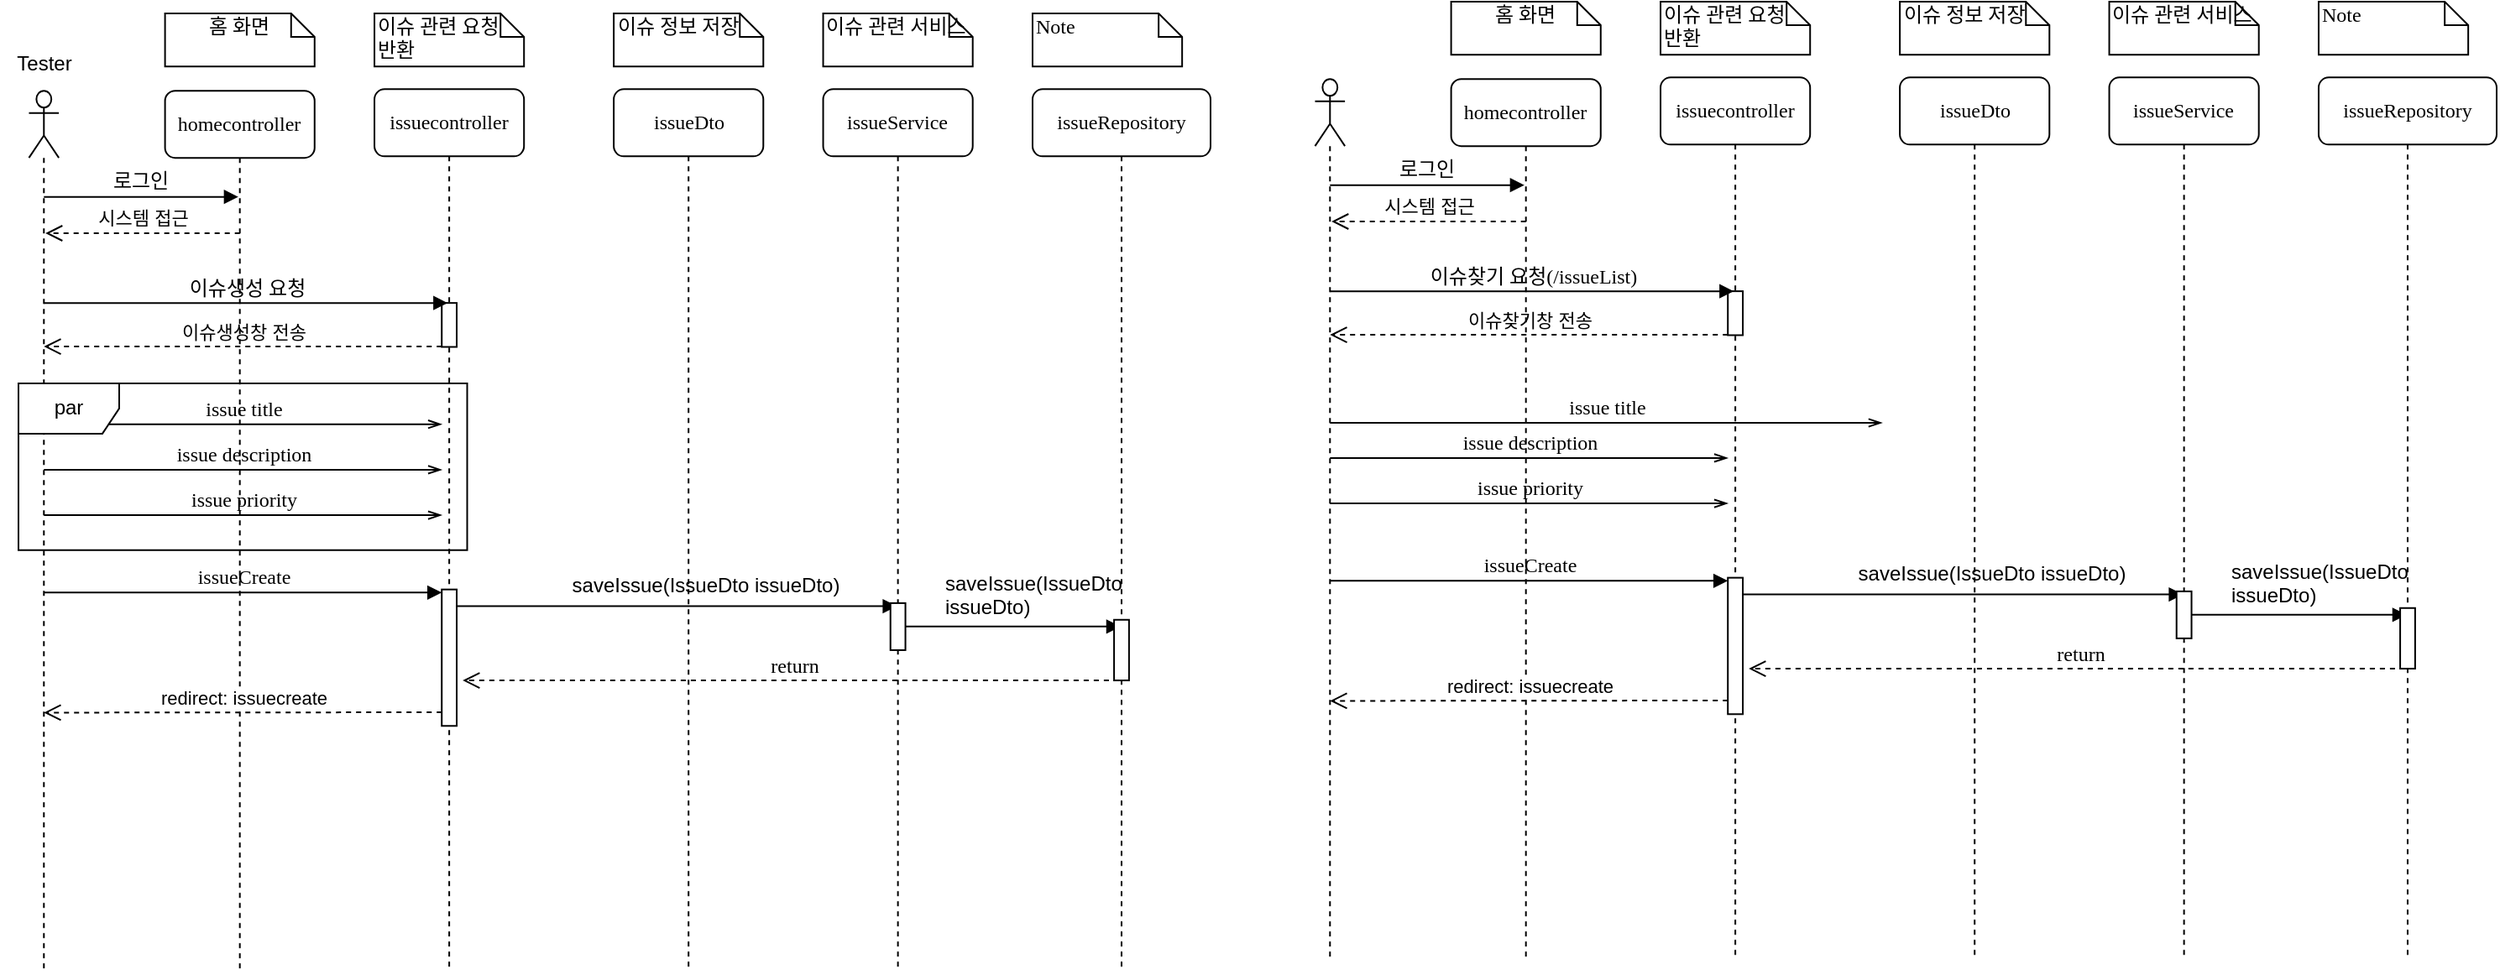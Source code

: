 <mxfile version="24.4.13" type="github">
  <diagram name="Page-1" id="13e1069c-82ec-6db2-03f1-153e76fe0fe0">
    <mxGraphModel dx="838" dy="1289" grid="0" gridSize="10" guides="1" tooltips="1" connect="1" arrows="1" fold="1" page="1" pageScale="1" pageWidth="1920" pageHeight="1200" background="none" math="0" shadow="0">
      <root>
        <mxCell id="0" />
        <mxCell id="1" parent="0" />
        <mxCell id="Uq8fsckJXWyvVGgmsuGW-111" value="" style="group" vertex="1" connectable="0" parent="1">
          <mxGeometry x="70" y="50" width="710" height="571" as="geometry" />
        </mxCell>
        <mxCell id="7baba1c4bc27f4b0-2" value="issuecontroller" style="shape=umlLifeline;perimeter=lifelinePerimeter;whiteSpace=wrap;html=1;container=1;collapsible=0;recursiveResize=0;outlineConnect=0;rounded=1;shadow=0;comic=0;labelBackgroundColor=none;strokeWidth=1;fontFamily=Verdana;fontSize=12;align=center;" parent="Uq8fsckJXWyvVGgmsuGW-111" vertex="1">
          <mxGeometry x="212.02" y="45.174" width="89.084" height="524.019" as="geometry" />
        </mxCell>
        <mxCell id="7baba1c4bc27f4b0-10" value="" style="html=1;points=[];perimeter=orthogonalPerimeter;rounded=0;shadow=0;comic=0;labelBackgroundColor=none;strokeWidth=1;fontFamily=Verdana;fontSize=12;align=center;" parent="7baba1c4bc27f4b0-2" vertex="1">
          <mxGeometry x="40.088" y="127.391" width="8.908" height="26.201" as="geometry" />
        </mxCell>
        <mxCell id="Uq8fsckJXWyvVGgmsuGW-14" value="이슈생성창 전송" style="html=1;verticalAlign=bottom;endArrow=open;dashed=1;endSize=8;curved=0;rounded=0;" edge="1" parent="7baba1c4bc27f4b0-2" target="Uq8fsckJXWyvVGgmsuGW-4">
          <mxGeometry relative="1" as="geometry">
            <mxPoint x="40.088" y="153.375" as="sourcePoint" />
            <mxPoint x="-75.7" y="153.375" as="targetPoint" />
          </mxGeometry>
        </mxCell>
        <mxCell id="Uq8fsckJXWyvVGgmsuGW-18" value="issue title" style="html=1;verticalAlign=bottom;endArrow=openThin;labelBackgroundColor=none;fontFamily=Verdana;fontSize=12;endFill=0;" edge="1" parent="7baba1c4bc27f4b0-2" source="Uq8fsckJXWyvVGgmsuGW-4">
          <mxGeometry relative="1" as="geometry">
            <mxPoint x="-200.439" y="199.669" as="sourcePoint" />
            <mxPoint x="40.088" y="199.669" as="targetPoint" />
          </mxGeometry>
        </mxCell>
        <mxCell id="Uq8fsckJXWyvVGgmsuGW-24" value="" style="html=1;points=[];perimeter=orthogonalPerimeter;rounded=0;shadow=0;comic=0;labelBackgroundColor=none;strokeWidth=1;fontFamily=Verdana;fontSize=12;align=center;" vertex="1" parent="7baba1c4bc27f4b0-2">
          <mxGeometry x="40.088" y="298.149" width="8.908" height="81.313" as="geometry" />
        </mxCell>
        <mxCell id="7baba1c4bc27f4b0-3" value="issueDto" style="shape=umlLifeline;perimeter=lifelinePerimeter;whiteSpace=wrap;html=1;container=1;collapsible=0;recursiveResize=0;outlineConnect=0;rounded=1;shadow=0;comic=0;labelBackgroundColor=none;strokeWidth=1;fontFamily=Verdana;fontSize=12;align=center;" parent="Uq8fsckJXWyvVGgmsuGW-111" vertex="1">
          <mxGeometry x="354.555" y="45.174" width="89.084" height="524.019" as="geometry" />
        </mxCell>
        <mxCell id="Uq8fsckJXWyvVGgmsuGW-28" value="" style="endArrow=block;endFill=1;html=1;edgeStyle=orthogonalEdgeStyle;align=left;verticalAlign=top;rounded=0;" edge="1" parent="7baba1c4bc27f4b0-3" target="7baba1c4bc27f4b0-4">
          <mxGeometry x="-1" relative="1" as="geometry">
            <mxPoint x="-93.538" y="308.087" as="sourcePoint" />
            <mxPoint x="22.271" y="308.087" as="targetPoint" />
            <Array as="points">
              <mxPoint x="-93.538" y="308.991" />
            </Array>
          </mxGeometry>
        </mxCell>
        <mxCell id="7baba1c4bc27f4b0-4" value="issueService" style="shape=umlLifeline;perimeter=lifelinePerimeter;whiteSpace=wrap;html=1;container=1;collapsible=0;recursiveResize=0;outlineConnect=0;rounded=1;shadow=0;comic=0;labelBackgroundColor=none;strokeWidth=1;fontFamily=Verdana;fontSize=12;align=center;" parent="Uq8fsckJXWyvVGgmsuGW-111" vertex="1">
          <mxGeometry x="479.272" y="45.174" width="89.084" height="524.019" as="geometry" />
        </mxCell>
        <mxCell id="7baba1c4bc27f4b0-22" value="" style="html=1;points=[];perimeter=orthogonalPerimeter;rounded=0;shadow=0;comic=0;labelBackgroundColor=none;strokeWidth=1;fontFamily=Verdana;fontSize=12;align=center;" parent="7baba1c4bc27f4b0-4" vertex="1">
          <mxGeometry x="40.088" y="306.28" width="8.908" height="28.008" as="geometry" />
        </mxCell>
        <mxCell id="Uq8fsckJXWyvVGgmsuGW-25" value="" style="group" vertex="1" connectable="0" parent="7baba1c4bc27f4b0-4">
          <mxGeometry x="-190.64" y="288.21" width="195.985" height="18.07" as="geometry" />
        </mxCell>
        <mxCell id="Uq8fsckJXWyvVGgmsuGW-27" value="saveIssue(IssueDto issueDto)" style="text;strokeColor=none;align=center;fillColor=none;html=1;verticalAlign=middle;whiteSpace=wrap;rounded=0;" vertex="1" parent="Uq8fsckJXWyvVGgmsuGW-25">
          <mxGeometry x="36.524" y="-1.807" width="169.26" height="18.07" as="geometry" />
        </mxCell>
        <mxCell id="7baba1c4bc27f4b0-5" value="issueRepository" style="shape=umlLifeline;perimeter=lifelinePerimeter;whiteSpace=wrap;html=1;container=1;collapsible=0;recursiveResize=0;outlineConnect=0;rounded=1;shadow=0;comic=0;labelBackgroundColor=none;strokeWidth=1;fontFamily=Verdana;fontSize=12;align=center;" parent="Uq8fsckJXWyvVGgmsuGW-111" vertex="1">
          <mxGeometry x="603.99" y="45.174" width="106.01" height="524.019" as="geometry" />
        </mxCell>
        <mxCell id="Uq8fsckJXWyvVGgmsuGW-33" value="" style="endArrow=block;endFill=1;html=1;edgeStyle=orthogonalEdgeStyle;align=left;verticalAlign=top;rounded=0;" edge="1" parent="7baba1c4bc27f4b0-5" target="7baba1c4bc27f4b0-5">
          <mxGeometry x="-1" relative="1" as="geometry">
            <mxPoint x="-75.721" y="320.257" as="sourcePoint" />
            <mxPoint x="187.077" y="320.257" as="targetPoint" />
            <Array as="points">
              <mxPoint x="-0.891" y="320.736" />
              <mxPoint x="-0.891" y="320.736" />
            </Array>
          </mxGeometry>
        </mxCell>
        <mxCell id="7baba1c4bc27f4b0-25" value="" style="html=1;points=[];perimeter=orthogonalPerimeter;rounded=0;shadow=0;comic=0;labelBackgroundColor=none;strokeColor=#000000;strokeWidth=1;fillColor=#FFFFFF;fontFamily=Verdana;fontSize=12;fontColor=#000000;align=center;" parent="7baba1c4bc27f4b0-5" vertex="1">
          <mxGeometry x="48.551" y="316.218" width="8.908" height="36.139" as="geometry" />
        </mxCell>
        <mxCell id="7baba1c4bc27f4b0-30" value="return" style="html=1;verticalAlign=bottom;endArrow=open;dashed=1;endSize=8;labelBackgroundColor=none;fontFamily=Verdana;fontSize=12;edgeStyle=elbowEdgeStyle;elbow=vertical;" parent="7baba1c4bc27f4b0-5" edge="1">
          <mxGeometry relative="1" as="geometry">
            <mxPoint x="-339.41" y="353.261" as="targetPoint" />
            <Array as="points">
              <mxPoint x="-209.793" y="352.358" />
            </Array>
            <mxPoint x="57.459" y="352.358" as="sourcePoint" />
          </mxGeometry>
        </mxCell>
        <mxCell id="7baba1c4bc27f4b0-8" value="homecontroller" style="shape=umlLifeline;perimeter=lifelinePerimeter;whiteSpace=wrap;html=1;container=1;collapsible=0;recursiveResize=0;outlineConnect=0;rounded=1;shadow=0;comic=0;labelBackgroundColor=none;strokeWidth=1;fontFamily=Verdana;fontSize=12;align=center;" parent="Uq8fsckJXWyvVGgmsuGW-111" vertex="1">
          <mxGeometry x="87.302" y="46.078" width="89.084" height="524.019" as="geometry" />
        </mxCell>
        <mxCell id="Uq8fsckJXWyvVGgmsuGW-9" value="시스템 접근" style="html=1;verticalAlign=bottom;endArrow=open;dashed=1;endSize=8;curved=0;rounded=0;" edge="1" parent="7baba1c4bc27f4b0-8">
          <mxGeometry relative="1" as="geometry">
            <mxPoint x="44.542" y="84.927" as="sourcePoint" />
            <mxPoint x="-71.246" y="84.927" as="targetPoint" />
          </mxGeometry>
        </mxCell>
        <mxCell id="Uq8fsckJXWyvVGgmsuGW-16" value="이슈생성 요청" style="html=1;verticalAlign=bottom;endArrow=block;labelBackgroundColor=none;fontFamily=Verdana;fontSize=12;" edge="1" parent="7baba1c4bc27f4b0-8">
          <mxGeometry relative="1" as="geometry">
            <mxPoint x="-72.158" y="126.487" as="sourcePoint" />
            <mxPoint x="168.369" y="126.487" as="targetPoint" />
          </mxGeometry>
        </mxCell>
        <mxCell id="Uq8fsckJXWyvVGgmsuGW-21" value="issue priority" style="html=1;verticalAlign=bottom;endArrow=openThin;labelBackgroundColor=none;fontFamily=Verdana;fontSize=12;endFill=0;" edge="1" parent="7baba1c4bc27f4b0-8">
          <mxGeometry relative="1" as="geometry">
            <mxPoint x="-72.158" y="252.975" as="sourcePoint" />
            <mxPoint x="164.806" y="252.975" as="targetPoint" />
          </mxGeometry>
        </mxCell>
        <mxCell id="7baba1c4bc27f4b0-40" value="홈 화면" style="shape=note;whiteSpace=wrap;html=1;size=14;verticalAlign=top;align=center;spacingTop=-6;rounded=0;shadow=0;comic=0;labelBackgroundColor=none;strokeWidth=1;fontFamily=Verdana;fontSize=12" parent="Uq8fsckJXWyvVGgmsuGW-111" vertex="1">
          <mxGeometry x="87.302" width="89.084" height="31.622" as="geometry" />
        </mxCell>
        <mxCell id="7baba1c4bc27f4b0-41" value="&lt;div&gt;이슈 관련 요청&lt;/div&gt;&lt;div&gt;반환&lt;br&gt;&lt;/div&gt;" style="shape=note;whiteSpace=wrap;html=1;size=14;verticalAlign=top;align=left;spacingTop=-6;rounded=0;shadow=0;comic=0;labelBackgroundColor=none;strokeWidth=1;fontFamily=Verdana;fontSize=12" parent="Uq8fsckJXWyvVGgmsuGW-111" vertex="1">
          <mxGeometry x="212.02" width="89.084" height="31.622" as="geometry" />
        </mxCell>
        <mxCell id="7baba1c4bc27f4b0-42" value="이슈 정보 저장" style="shape=note;whiteSpace=wrap;html=1;size=14;verticalAlign=top;align=left;spacingTop=-6;rounded=0;shadow=0;comic=0;labelBackgroundColor=none;strokeWidth=1;fontFamily=Verdana;fontSize=12" parent="Uq8fsckJXWyvVGgmsuGW-111" vertex="1">
          <mxGeometry x="354.555" width="89.084" height="31.622" as="geometry" />
        </mxCell>
        <mxCell id="7baba1c4bc27f4b0-43" value="이슈 관련 서비스" style="shape=note;whiteSpace=wrap;html=1;size=14;verticalAlign=top;align=left;spacingTop=-6;rounded=0;shadow=0;comic=0;labelBackgroundColor=none;strokeWidth=1;fontFamily=Verdana;fontSize=12" parent="Uq8fsckJXWyvVGgmsuGW-111" vertex="1">
          <mxGeometry x="479.272" width="89.084" height="31.622" as="geometry" />
        </mxCell>
        <mxCell id="7baba1c4bc27f4b0-44" value="Note" style="shape=note;whiteSpace=wrap;html=1;size=14;verticalAlign=top;align=left;spacingTop=-6;rounded=0;shadow=0;comic=0;labelBackgroundColor=none;strokeWidth=1;fontFamily=Verdana;fontSize=12" parent="Uq8fsckJXWyvVGgmsuGW-111" vertex="1">
          <mxGeometry x="603.99" width="89.084" height="31.622" as="geometry" />
        </mxCell>
        <mxCell id="Uq8fsckJXWyvVGgmsuGW-4" value="" style="shape=umlLifeline;perimeter=lifelinePerimeter;whiteSpace=wrap;html=1;container=1;dropTarget=0;collapsible=0;recursiveResize=0;outlineConnect=0;portConstraint=eastwest;newEdgeStyle={&quot;curved&quot;:0,&quot;rounded&quot;:0};participant=umlActor;" vertex="1" parent="Uq8fsckJXWyvVGgmsuGW-111">
          <mxGeometry x="6.236" y="46.078" width="17.817" height="524.922" as="geometry" />
        </mxCell>
        <mxCell id="Uq8fsckJXWyvVGgmsuGW-8" value="" style="group" vertex="1" connectable="0" parent="Uq8fsckJXWyvVGgmsuGW-111">
          <mxGeometry x="15.144" y="91.252" width="115.809" height="18.07" as="geometry" />
        </mxCell>
        <mxCell id="Uq8fsckJXWyvVGgmsuGW-5" value="" style="endArrow=block;endFill=1;html=1;edgeStyle=orthogonalEdgeStyle;align=left;verticalAlign=top;rounded=0;" edge="1" parent="Uq8fsckJXWyvVGgmsuGW-8">
          <mxGeometry x="-1" relative="1" as="geometry">
            <mxPoint y="18.07" as="sourcePoint" />
            <mxPoint x="115.809" y="18.07" as="targetPoint" />
          </mxGeometry>
        </mxCell>
        <mxCell id="Uq8fsckJXWyvVGgmsuGW-7" value="로그인" style="text;strokeColor=none;align=center;fillColor=none;html=1;verticalAlign=middle;whiteSpace=wrap;rounded=0;" vertex="1" parent="Uq8fsckJXWyvVGgmsuGW-8">
          <mxGeometry x="35.634" width="43.651" height="18.07" as="geometry" />
        </mxCell>
        <mxCell id="Uq8fsckJXWyvVGgmsuGW-19" value="redirect: issuecreate" style="html=1;verticalAlign=bottom;endArrow=open;dashed=1;endSize=8;curved=0;rounded=0;" edge="1" parent="Uq8fsckJXWyvVGgmsuGW-111">
          <mxGeometry relative="1" as="geometry">
            <mxPoint x="252.108" y="416.505" as="sourcePoint" />
            <mxPoint x="15.144" y="416.722" as="targetPoint" />
          </mxGeometry>
        </mxCell>
        <mxCell id="Uq8fsckJXWyvVGgmsuGW-20" value="issue description" style="html=1;verticalAlign=bottom;endArrow=openThin;labelBackgroundColor=none;fontFamily=Verdana;fontSize=12;endFill=0;" edge="1" parent="Uq8fsckJXWyvVGgmsuGW-111">
          <mxGeometry relative="1" as="geometry">
            <mxPoint x="15.144" y="271.948" as="sourcePoint" />
            <mxPoint x="252.108" y="271.948" as="targetPoint" />
          </mxGeometry>
        </mxCell>
        <mxCell id="Uq8fsckJXWyvVGgmsuGW-22" value="issueCreate" style="html=1;verticalAlign=bottom;endArrow=block;labelBackgroundColor=none;fontFamily=Verdana;fontSize=12;" edge="1" parent="Uq8fsckJXWyvVGgmsuGW-111">
          <mxGeometry relative="1" as="geometry">
            <mxPoint x="15.144" y="345.13" as="sourcePoint" />
            <mxPoint x="252.108" y="345.13" as="targetPoint" />
          </mxGeometry>
        </mxCell>
        <mxCell id="Uq8fsckJXWyvVGgmsuGW-23" value="par" style="shape=umlFrame;whiteSpace=wrap;html=1;pointerEvents=0;" vertex="1" parent="Uq8fsckJXWyvVGgmsuGW-111">
          <mxGeometry y="220.449" width="267.252" height="99.383" as="geometry" />
        </mxCell>
        <mxCell id="Uq8fsckJXWyvVGgmsuGW-39" value="saveIssue(IssueDto issueDto)" style="text;whiteSpace=wrap;html=1;" vertex="1" parent="Uq8fsckJXWyvVGgmsuGW-111">
          <mxGeometry x="549.649" y="326.157" width="107.792" height="26.201" as="geometry" />
        </mxCell>
        <mxCell id="Uq8fsckJXWyvVGgmsuGW-207" value="Tester" style="text;html=1;align=center;verticalAlign=middle;resizable=0;points=[];autosize=1;strokeColor=none;fillColor=none;" vertex="1" parent="Uq8fsckJXWyvVGgmsuGW-111">
          <mxGeometry x="-10.86" y="17" width="52" height="26" as="geometry" />
        </mxCell>
        <mxCell id="Uq8fsckJXWyvVGgmsuGW-173" value="" style="group" vertex="1" connectable="0" parent="1">
          <mxGeometry x="836" y="43" width="710" height="571" as="geometry" />
        </mxCell>
        <mxCell id="Uq8fsckJXWyvVGgmsuGW-174" value="issuecontroller" style="shape=umlLifeline;perimeter=lifelinePerimeter;whiteSpace=wrap;html=1;container=1;collapsible=0;recursiveResize=0;outlineConnect=0;rounded=1;shadow=0;comic=0;labelBackgroundColor=none;strokeWidth=1;fontFamily=Verdana;fontSize=12;align=center;" vertex="1" parent="Uq8fsckJXWyvVGgmsuGW-173">
          <mxGeometry x="212.02" y="45.174" width="89.084" height="524.019" as="geometry" />
        </mxCell>
        <mxCell id="Uq8fsckJXWyvVGgmsuGW-175" value="" style="html=1;points=[];perimeter=orthogonalPerimeter;rounded=0;shadow=0;comic=0;labelBackgroundColor=none;strokeWidth=1;fontFamily=Verdana;fontSize=12;align=center;" vertex="1" parent="Uq8fsckJXWyvVGgmsuGW-174">
          <mxGeometry x="40.088" y="127.391" width="8.908" height="26.201" as="geometry" />
        </mxCell>
        <mxCell id="Uq8fsckJXWyvVGgmsuGW-176" value="이슈찾기창 전송" style="html=1;verticalAlign=bottom;endArrow=open;dashed=1;endSize=8;curved=0;rounded=0;" edge="1" parent="Uq8fsckJXWyvVGgmsuGW-174" target="Uq8fsckJXWyvVGgmsuGW-198">
          <mxGeometry relative="1" as="geometry">
            <mxPoint x="40.088" y="153.375" as="sourcePoint" />
            <mxPoint x="-75.7" y="153.375" as="targetPoint" />
          </mxGeometry>
        </mxCell>
        <mxCell id="Uq8fsckJXWyvVGgmsuGW-177" value="issue title" style="html=1;verticalAlign=bottom;endArrow=openThin;labelBackgroundColor=none;fontFamily=Verdana;fontSize=12;endFill=0;" edge="1" parent="Uq8fsckJXWyvVGgmsuGW-174" source="Uq8fsckJXWyvVGgmsuGW-198">
          <mxGeometry relative="1" as="geometry">
            <mxPoint x="-200.439" y="199.669" as="sourcePoint" />
            <mxPoint x="131.98" y="205.826" as="targetPoint" />
          </mxGeometry>
        </mxCell>
        <mxCell id="Uq8fsckJXWyvVGgmsuGW-178" value="" style="html=1;points=[];perimeter=orthogonalPerimeter;rounded=0;shadow=0;comic=0;labelBackgroundColor=none;strokeWidth=1;fontFamily=Verdana;fontSize=12;align=center;" vertex="1" parent="Uq8fsckJXWyvVGgmsuGW-174">
          <mxGeometry x="40.088" y="298.149" width="8.908" height="81.313" as="geometry" />
        </mxCell>
        <mxCell id="Uq8fsckJXWyvVGgmsuGW-179" value="issueDto" style="shape=umlLifeline;perimeter=lifelinePerimeter;whiteSpace=wrap;html=1;container=1;collapsible=0;recursiveResize=0;outlineConnect=0;rounded=1;shadow=0;comic=0;labelBackgroundColor=none;strokeWidth=1;fontFamily=Verdana;fontSize=12;align=center;" vertex="1" parent="Uq8fsckJXWyvVGgmsuGW-173">
          <mxGeometry x="354.555" y="45.174" width="89.084" height="524.019" as="geometry" />
        </mxCell>
        <mxCell id="Uq8fsckJXWyvVGgmsuGW-180" value="" style="endArrow=block;endFill=1;html=1;edgeStyle=orthogonalEdgeStyle;align=left;verticalAlign=top;rounded=0;" edge="1" parent="Uq8fsckJXWyvVGgmsuGW-179" target="Uq8fsckJXWyvVGgmsuGW-181">
          <mxGeometry x="-1" relative="1" as="geometry">
            <mxPoint x="-93.538" y="308.087" as="sourcePoint" />
            <mxPoint x="22.271" y="308.087" as="targetPoint" />
            <Array as="points">
              <mxPoint x="-93.538" y="308.991" />
            </Array>
          </mxGeometry>
        </mxCell>
        <mxCell id="Uq8fsckJXWyvVGgmsuGW-181" value="issueService" style="shape=umlLifeline;perimeter=lifelinePerimeter;whiteSpace=wrap;html=1;container=1;collapsible=0;recursiveResize=0;outlineConnect=0;rounded=1;shadow=0;comic=0;labelBackgroundColor=none;strokeWidth=1;fontFamily=Verdana;fontSize=12;align=center;" vertex="1" parent="Uq8fsckJXWyvVGgmsuGW-173">
          <mxGeometry x="479.272" y="45.174" width="89.084" height="524.019" as="geometry" />
        </mxCell>
        <mxCell id="Uq8fsckJXWyvVGgmsuGW-182" value="" style="html=1;points=[];perimeter=orthogonalPerimeter;rounded=0;shadow=0;comic=0;labelBackgroundColor=none;strokeWidth=1;fontFamily=Verdana;fontSize=12;align=center;" vertex="1" parent="Uq8fsckJXWyvVGgmsuGW-181">
          <mxGeometry x="40.088" y="306.28" width="8.908" height="28.008" as="geometry" />
        </mxCell>
        <mxCell id="Uq8fsckJXWyvVGgmsuGW-183" value="" style="group" vertex="1" connectable="0" parent="Uq8fsckJXWyvVGgmsuGW-181">
          <mxGeometry x="-190.64" y="288.21" width="195.985" height="18.07" as="geometry" />
        </mxCell>
        <mxCell id="Uq8fsckJXWyvVGgmsuGW-184" value="saveIssue(IssueDto issueDto)" style="text;strokeColor=none;align=center;fillColor=none;html=1;verticalAlign=middle;whiteSpace=wrap;rounded=0;" vertex="1" parent="Uq8fsckJXWyvVGgmsuGW-183">
          <mxGeometry x="36.524" y="-1.807" width="169.26" height="18.07" as="geometry" />
        </mxCell>
        <mxCell id="Uq8fsckJXWyvVGgmsuGW-185" value="issueRepository" style="shape=umlLifeline;perimeter=lifelinePerimeter;whiteSpace=wrap;html=1;container=1;collapsible=0;recursiveResize=0;outlineConnect=0;rounded=1;shadow=0;comic=0;labelBackgroundColor=none;strokeWidth=1;fontFamily=Verdana;fontSize=12;align=center;" vertex="1" parent="Uq8fsckJXWyvVGgmsuGW-173">
          <mxGeometry x="603.99" y="45.174" width="106.01" height="524.019" as="geometry" />
        </mxCell>
        <mxCell id="Uq8fsckJXWyvVGgmsuGW-186" value="" style="endArrow=block;endFill=1;html=1;edgeStyle=orthogonalEdgeStyle;align=left;verticalAlign=top;rounded=0;" edge="1" parent="Uq8fsckJXWyvVGgmsuGW-185" target="Uq8fsckJXWyvVGgmsuGW-185">
          <mxGeometry x="-1" relative="1" as="geometry">
            <mxPoint x="-75.721" y="320.257" as="sourcePoint" />
            <mxPoint x="187.077" y="320.257" as="targetPoint" />
            <Array as="points">
              <mxPoint x="-0.891" y="320.736" />
              <mxPoint x="-0.891" y="320.736" />
            </Array>
          </mxGeometry>
        </mxCell>
        <mxCell id="Uq8fsckJXWyvVGgmsuGW-187" value="" style="html=1;points=[];perimeter=orthogonalPerimeter;rounded=0;shadow=0;comic=0;labelBackgroundColor=none;strokeColor=#000000;strokeWidth=1;fillColor=#FFFFFF;fontFamily=Verdana;fontSize=12;fontColor=#000000;align=center;" vertex="1" parent="Uq8fsckJXWyvVGgmsuGW-185">
          <mxGeometry x="48.551" y="316.218" width="8.908" height="36.139" as="geometry" />
        </mxCell>
        <mxCell id="Uq8fsckJXWyvVGgmsuGW-188" value="return" style="html=1;verticalAlign=bottom;endArrow=open;dashed=1;endSize=8;labelBackgroundColor=none;fontFamily=Verdana;fontSize=12;edgeStyle=elbowEdgeStyle;elbow=vertical;" edge="1" parent="Uq8fsckJXWyvVGgmsuGW-185">
          <mxGeometry relative="1" as="geometry">
            <mxPoint x="-339.41" y="353.261" as="targetPoint" />
            <Array as="points">
              <mxPoint x="-209.793" y="352.358" />
            </Array>
            <mxPoint x="57.459" y="352.358" as="sourcePoint" />
          </mxGeometry>
        </mxCell>
        <mxCell id="Uq8fsckJXWyvVGgmsuGW-189" value="homecontroller" style="shape=umlLifeline;perimeter=lifelinePerimeter;whiteSpace=wrap;html=1;container=1;collapsible=0;recursiveResize=0;outlineConnect=0;rounded=1;shadow=0;comic=0;labelBackgroundColor=none;strokeWidth=1;fontFamily=Verdana;fontSize=12;align=center;" vertex="1" parent="Uq8fsckJXWyvVGgmsuGW-173">
          <mxGeometry x="87.302" y="46.078" width="89.084" height="524.019" as="geometry" />
        </mxCell>
        <mxCell id="Uq8fsckJXWyvVGgmsuGW-190" value="시스템 접근" style="html=1;verticalAlign=bottom;endArrow=open;dashed=1;endSize=8;curved=0;rounded=0;" edge="1" parent="Uq8fsckJXWyvVGgmsuGW-189">
          <mxGeometry relative="1" as="geometry">
            <mxPoint x="44.542" y="84.927" as="sourcePoint" />
            <mxPoint x="-71.246" y="84.927" as="targetPoint" />
          </mxGeometry>
        </mxCell>
        <mxCell id="Uq8fsckJXWyvVGgmsuGW-191" value="이슈찾기 요청(/issueList)" style="html=1;verticalAlign=bottom;endArrow=block;labelBackgroundColor=none;fontFamily=Verdana;fontSize=12;" edge="1" parent="Uq8fsckJXWyvVGgmsuGW-189">
          <mxGeometry relative="1" as="geometry">
            <mxPoint x="-72.158" y="126.487" as="sourcePoint" />
            <mxPoint x="168.369" y="126.487" as="targetPoint" />
          </mxGeometry>
        </mxCell>
        <mxCell id="Uq8fsckJXWyvVGgmsuGW-192" value="issue priority" style="html=1;verticalAlign=bottom;endArrow=openThin;labelBackgroundColor=none;fontFamily=Verdana;fontSize=12;endFill=0;" edge="1" parent="Uq8fsckJXWyvVGgmsuGW-189">
          <mxGeometry relative="1" as="geometry">
            <mxPoint x="-72.158" y="252.975" as="sourcePoint" />
            <mxPoint x="164.806" y="252.975" as="targetPoint" />
          </mxGeometry>
        </mxCell>
        <mxCell id="Uq8fsckJXWyvVGgmsuGW-193" value="홈 화면" style="shape=note;whiteSpace=wrap;html=1;size=14;verticalAlign=top;align=center;spacingTop=-6;rounded=0;shadow=0;comic=0;labelBackgroundColor=none;strokeWidth=1;fontFamily=Verdana;fontSize=12" vertex="1" parent="Uq8fsckJXWyvVGgmsuGW-173">
          <mxGeometry x="87.302" width="89.084" height="31.622" as="geometry" />
        </mxCell>
        <mxCell id="Uq8fsckJXWyvVGgmsuGW-194" value="&lt;div&gt;이슈 관련 요청&lt;/div&gt;&lt;div&gt;반환&lt;br&gt;&lt;/div&gt;" style="shape=note;whiteSpace=wrap;html=1;size=14;verticalAlign=top;align=left;spacingTop=-6;rounded=0;shadow=0;comic=0;labelBackgroundColor=none;strokeWidth=1;fontFamily=Verdana;fontSize=12" vertex="1" parent="Uq8fsckJXWyvVGgmsuGW-173">
          <mxGeometry x="212.02" width="89.084" height="31.622" as="geometry" />
        </mxCell>
        <mxCell id="Uq8fsckJXWyvVGgmsuGW-195" value="이슈 정보 저장" style="shape=note;whiteSpace=wrap;html=1;size=14;verticalAlign=top;align=left;spacingTop=-6;rounded=0;shadow=0;comic=0;labelBackgroundColor=none;strokeWidth=1;fontFamily=Verdana;fontSize=12" vertex="1" parent="Uq8fsckJXWyvVGgmsuGW-173">
          <mxGeometry x="354.555" width="89.084" height="31.622" as="geometry" />
        </mxCell>
        <mxCell id="Uq8fsckJXWyvVGgmsuGW-196" value="이슈 관련 서비스" style="shape=note;whiteSpace=wrap;html=1;size=14;verticalAlign=top;align=left;spacingTop=-6;rounded=0;shadow=0;comic=0;labelBackgroundColor=none;strokeWidth=1;fontFamily=Verdana;fontSize=12" vertex="1" parent="Uq8fsckJXWyvVGgmsuGW-173">
          <mxGeometry x="479.272" width="89.084" height="31.622" as="geometry" />
        </mxCell>
        <mxCell id="Uq8fsckJXWyvVGgmsuGW-197" value="Note" style="shape=note;whiteSpace=wrap;html=1;size=14;verticalAlign=top;align=left;spacingTop=-6;rounded=0;shadow=0;comic=0;labelBackgroundColor=none;strokeWidth=1;fontFamily=Verdana;fontSize=12" vertex="1" parent="Uq8fsckJXWyvVGgmsuGW-173">
          <mxGeometry x="603.99" width="89.084" height="31.622" as="geometry" />
        </mxCell>
        <mxCell id="Uq8fsckJXWyvVGgmsuGW-198" value="" style="shape=umlLifeline;perimeter=lifelinePerimeter;whiteSpace=wrap;html=1;container=1;dropTarget=0;collapsible=0;recursiveResize=0;outlineConnect=0;portConstraint=eastwest;newEdgeStyle={&quot;curved&quot;:0,&quot;rounded&quot;:0};participant=umlActor;" vertex="1" parent="Uq8fsckJXWyvVGgmsuGW-173">
          <mxGeometry x="6.236" y="46.078" width="17.817" height="524.922" as="geometry" />
        </mxCell>
        <mxCell id="Uq8fsckJXWyvVGgmsuGW-199" value="" style="group" vertex="1" connectable="0" parent="Uq8fsckJXWyvVGgmsuGW-173">
          <mxGeometry x="15.144" y="91.252" width="115.809" height="18.07" as="geometry" />
        </mxCell>
        <mxCell id="Uq8fsckJXWyvVGgmsuGW-200" value="" style="endArrow=block;endFill=1;html=1;edgeStyle=orthogonalEdgeStyle;align=left;verticalAlign=top;rounded=0;" edge="1" parent="Uq8fsckJXWyvVGgmsuGW-199">
          <mxGeometry x="-1" relative="1" as="geometry">
            <mxPoint y="18.07" as="sourcePoint" />
            <mxPoint x="115.809" y="18.07" as="targetPoint" />
          </mxGeometry>
        </mxCell>
        <mxCell id="Uq8fsckJXWyvVGgmsuGW-201" value="로그인" style="text;strokeColor=none;align=center;fillColor=none;html=1;verticalAlign=middle;whiteSpace=wrap;rounded=0;" vertex="1" parent="Uq8fsckJXWyvVGgmsuGW-199">
          <mxGeometry x="35.634" width="43.651" height="18.07" as="geometry" />
        </mxCell>
        <mxCell id="Uq8fsckJXWyvVGgmsuGW-202" value="redirect: issuecreate" style="html=1;verticalAlign=bottom;endArrow=open;dashed=1;endSize=8;curved=0;rounded=0;" edge="1" parent="Uq8fsckJXWyvVGgmsuGW-173">
          <mxGeometry relative="1" as="geometry">
            <mxPoint x="252.108" y="416.505" as="sourcePoint" />
            <mxPoint x="15.144" y="416.722" as="targetPoint" />
          </mxGeometry>
        </mxCell>
        <mxCell id="Uq8fsckJXWyvVGgmsuGW-203" value="issue description" style="html=1;verticalAlign=bottom;endArrow=openThin;labelBackgroundColor=none;fontFamily=Verdana;fontSize=12;endFill=0;" edge="1" parent="Uq8fsckJXWyvVGgmsuGW-173">
          <mxGeometry relative="1" as="geometry">
            <mxPoint x="15.144" y="271.948" as="sourcePoint" />
            <mxPoint x="252.108" y="271.948" as="targetPoint" />
          </mxGeometry>
        </mxCell>
        <mxCell id="Uq8fsckJXWyvVGgmsuGW-204" value="issueCreate" style="html=1;verticalAlign=bottom;endArrow=block;labelBackgroundColor=none;fontFamily=Verdana;fontSize=12;" edge="1" parent="Uq8fsckJXWyvVGgmsuGW-173">
          <mxGeometry relative="1" as="geometry">
            <mxPoint x="15.144" y="345.13" as="sourcePoint" />
            <mxPoint x="252.108" y="345.13" as="targetPoint" />
          </mxGeometry>
        </mxCell>
        <mxCell id="Uq8fsckJXWyvVGgmsuGW-206" value="saveIssue(IssueDto issueDto)" style="text;whiteSpace=wrap;html=1;" vertex="1" parent="Uq8fsckJXWyvVGgmsuGW-173">
          <mxGeometry x="549.649" y="326.157" width="107.792" height="26.201" as="geometry" />
        </mxCell>
      </root>
    </mxGraphModel>
  </diagram>
</mxfile>
